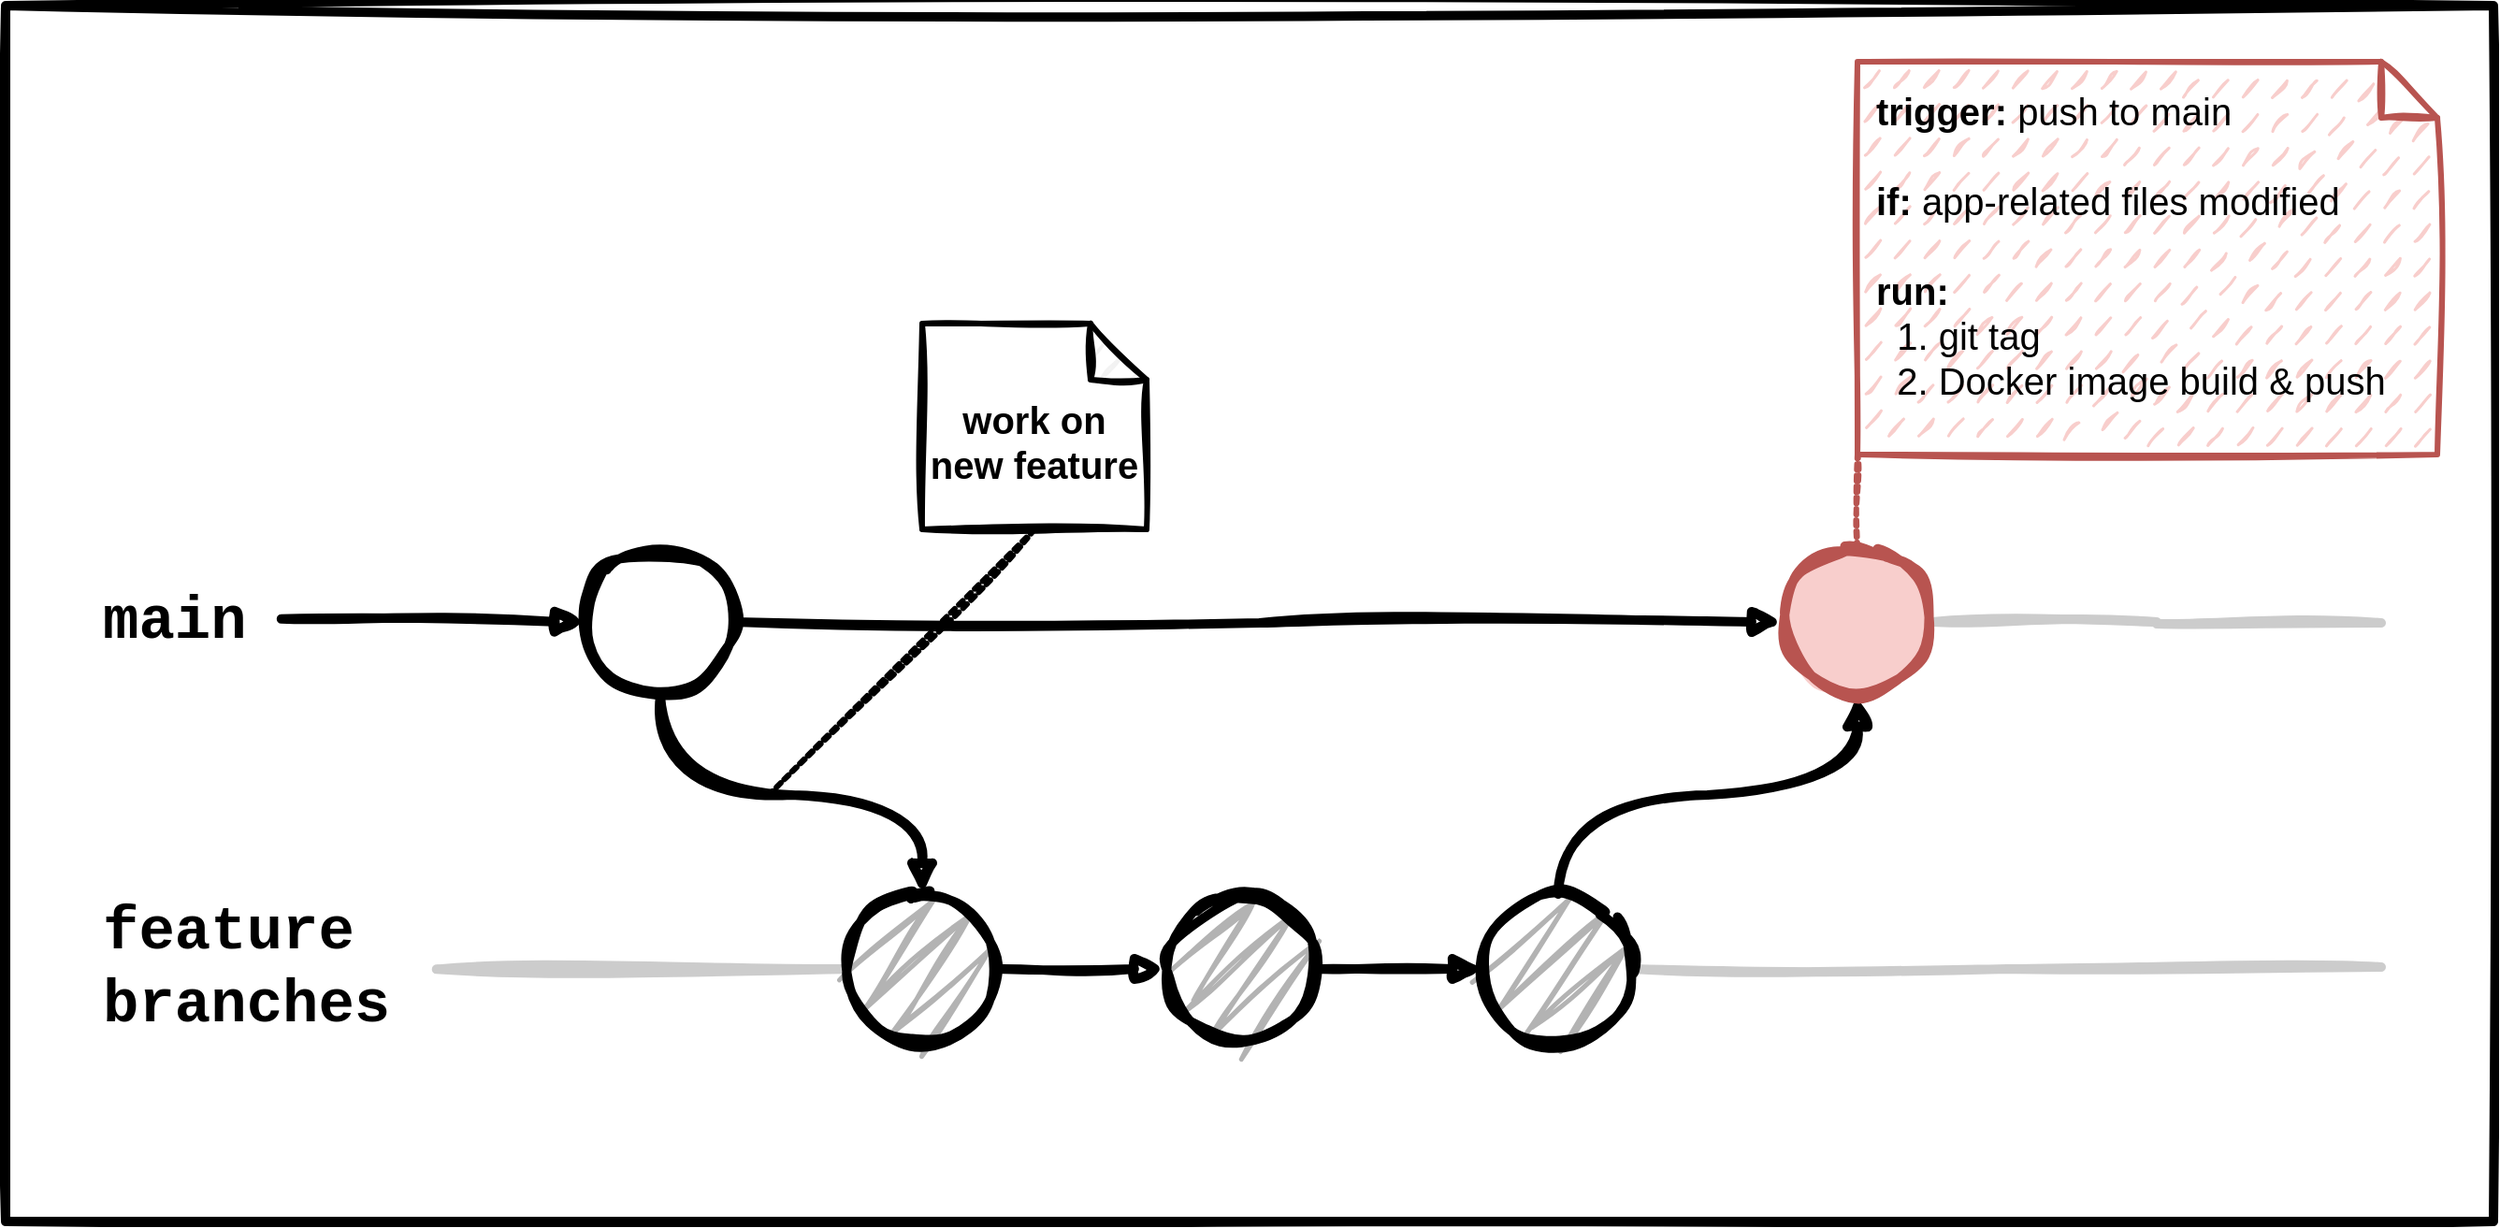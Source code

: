 <mxfile>
    <diagram id="53IQXVl9icCSp_Kw3Ib1" name="Page-1">
        <mxGraphModel dx="2740" dy="1953" grid="1" gridSize="10" guides="1" tooltips="1" connect="1" arrows="1" fold="1" page="1" pageScale="1" pageWidth="1100" pageHeight="850" math="0" shadow="0">
            <root>
                <mxCell id="0"/>
                <mxCell id="1" parent="0"/>
                <mxCell id="DcPs09MuvwvrMIkzpMma-1" value="" style="rounded=0;whiteSpace=wrap;html=1;sketch=1;curveFitting=1;jiggle=2;strokeWidth=5;" parent="1" vertex="1">
                    <mxGeometry x="-110" y="-100" width="1330" height="650" as="geometry"/>
                </mxCell>
                <mxCell id="HIq26qkVBO2vfs1bq9Pp-42" value="" style="endArrow=none;html=1;rounded=0;strokeWidth=5;endFill=0;entryX=0;entryY=0.5;entryDx=0;entryDy=0;sketch=1;curveFitting=1;jiggle=2;exitX=1.002;exitY=0.502;exitDx=0;exitDy=0;exitPerimeter=0;strokeColor=#CCCCCC;" parent="1" source="HIq26qkVBO2vfs1bq9Pp-34" target="HIq26qkVBO2vfs1bq9Pp-35" edge="1">
                    <mxGeometry width="50" height="50" relative="1" as="geometry">
                        <mxPoint x="140" y="414.29" as="sourcePoint"/>
                        <mxPoint x="330" y="415.29" as="targetPoint"/>
                    </mxGeometry>
                </mxCell>
                <mxCell id="HIq26qkVBO2vfs1bq9Pp-3" value="&lt;b&gt;&lt;font style=&quot;font-size: 32px;&quot;&gt;main&lt;/font&gt;&lt;/b&gt;" style="text;html=1;align=left;verticalAlign=middle;resizable=0;points=[];autosize=1;strokeColor=none;fillColor=none;sketch=1;curveFitting=1;jiggle=2;fontFamily=Courier New;" parent="1" vertex="1">
                    <mxGeometry x="-60" y="204.5" width="100" height="50" as="geometry"/>
                </mxCell>
                <mxCell id="HIq26qkVBO2vfs1bq9Pp-17" value="" style="endArrow=block;html=1;rounded=0;strokeWidth=5;endFill=1;exitX=0.974;exitY=0.468;exitDx=0;exitDy=0;exitPerimeter=0;entryX=0;entryY=0.5;entryDx=0;entryDy=0;sketch=1;curveFitting=1;jiggle=2;" parent="1" source="HIq26qkVBO2vfs1bq9Pp-3" edge="1">
                    <mxGeometry width="50" height="50" relative="1" as="geometry">
                        <mxPoint x="100" y="229.41" as="sourcePoint"/>
                        <mxPoint x="200.0" y="229.5" as="targetPoint"/>
                    </mxGeometry>
                </mxCell>
                <mxCell id="xTmbXcm-KiLkeivZunYo-1" style="edgeStyle=orthogonalEdgeStyle;rounded=0;orthogonalLoop=1;jettySize=auto;html=1;exitX=0.5;exitY=1;exitDx=0;exitDy=0;entryX=0.5;entryY=0;entryDx=0;entryDy=0;strokeWidth=5;endArrow=block;endFill=1;curved=1;sketch=1;curveFitting=1;jiggle=2;" parent="1" source="HIq26qkVBO2vfs1bq9Pp-2" target="HIq26qkVBO2vfs1bq9Pp-35" edge="1">
                    <mxGeometry relative="1" as="geometry"/>
                </mxCell>
                <mxCell id="HIq26qkVBO2vfs1bq9Pp-2" value="" style="ellipse;whiteSpace=wrap;html=1;aspect=fixed;strokeWidth=5;sketch=1;curveFitting=1;jiggle=2;" parent="1" vertex="1">
                    <mxGeometry x="200" y="190" width="80" height="79" as="geometry"/>
                </mxCell>
                <mxCell id="HIq26qkVBO2vfs1bq9Pp-33" style="edgeStyle=orthogonalEdgeStyle;rounded=0;orthogonalLoop=1;jettySize=auto;html=1;exitX=1;exitY=0.5;exitDx=0;exitDy=0;strokeWidth=5;endArrow=none;endFill=0;sketch=1;curveFitting=1;jiggle=2;strokeColor=#CCCCCC;" parent="1" source="HIq26qkVBO2vfs1bq9Pp-48" edge="1">
                    <mxGeometry relative="1" as="geometry">
                        <mxPoint x="1160" y="230" as="targetPoint"/>
                        <mxPoint x="1180.0" y="230" as="sourcePoint"/>
                    </mxGeometry>
                </mxCell>
                <mxCell id="HIq26qkVBO2vfs1bq9Pp-34" value="&lt;b&gt;&lt;font style=&quot;font-size: 32px;&quot;&gt;feature &lt;br&gt;branches&lt;/font&gt;&lt;/b&gt;" style="text;html=1;align=left;verticalAlign=middle;resizable=0;points=[];autosize=1;strokeColor=none;fillColor=none;sketch=1;curveFitting=1;jiggle=2;fontFamily=Courier New;" parent="1" vertex="1">
                    <mxGeometry x="-60" y="370" width="180" height="90" as="geometry"/>
                </mxCell>
                <mxCell id="HIq26qkVBO2vfs1bq9Pp-39" style="edgeStyle=orthogonalEdgeStyle;rounded=0;orthogonalLoop=1;jettySize=auto;html=1;exitX=1;exitY=0.5;exitDx=0;exitDy=0;entryX=0;entryY=0.5;entryDx=0;entryDy=0;strokeWidth=5;endArrow=block;endFill=1;sketch=1;curveFitting=1;jiggle=2;" parent="1" source="HIq26qkVBO2vfs1bq9Pp-35" target="HIq26qkVBO2vfs1bq9Pp-36" edge="1">
                    <mxGeometry relative="1" as="geometry"/>
                </mxCell>
                <mxCell id="HIq26qkVBO2vfs1bq9Pp-35" value="" style="ellipse;whiteSpace=wrap;html=1;aspect=fixed;strokeWidth=5;fillColor=#B3B3B3;sketch=1;curveFitting=1;jiggle=2;gradientColor=#FFCC99;gradientDirection=south;fillStyle=zigzag;" parent="1" vertex="1">
                    <mxGeometry x="340" y="375" width="80" height="80" as="geometry"/>
                </mxCell>
                <mxCell id="HIq26qkVBO2vfs1bq9Pp-40" style="edgeStyle=orthogonalEdgeStyle;rounded=0;orthogonalLoop=1;jettySize=auto;html=1;exitX=1;exitY=0.5;exitDx=0;exitDy=0;entryX=0;entryY=0.5;entryDx=0;entryDy=0;strokeWidth=5;endArrow=block;endFill=1;sketch=1;curveFitting=1;jiggle=2;" parent="1" source="HIq26qkVBO2vfs1bq9Pp-36" target="HIq26qkVBO2vfs1bq9Pp-37" edge="1">
                    <mxGeometry relative="1" as="geometry"/>
                </mxCell>
                <mxCell id="HIq26qkVBO2vfs1bq9Pp-36" value="" style="ellipse;whiteSpace=wrap;html=1;aspect=fixed;strokeWidth=5;fillColor=#B3B3B3;sketch=1;curveFitting=1;jiggle=2;gradientColor=#FFCC99;fillStyle=zigzag;" parent="1" vertex="1">
                    <mxGeometry x="510" y="375" width="80" height="80" as="geometry"/>
                </mxCell>
                <mxCell id="HIq26qkVBO2vfs1bq9Pp-43" style="edgeStyle=orthogonalEdgeStyle;rounded=0;orthogonalLoop=1;jettySize=auto;html=1;exitX=1;exitY=0.5;exitDx=0;exitDy=0;endArrow=none;endFill=0;strokeWidth=5;sketch=1;curveFitting=1;jiggle=2;strokeColor=#CCCCCC;" parent="1" source="HIq26qkVBO2vfs1bq9Pp-37" edge="1">
                    <mxGeometry relative="1" as="geometry">
                        <mxPoint x="1160" y="414" as="targetPoint"/>
                    </mxGeometry>
                </mxCell>
                <mxCell id="xTmbXcm-KiLkeivZunYo-3" style="edgeStyle=orthogonalEdgeStyle;rounded=0;orthogonalLoop=1;jettySize=auto;html=1;exitX=0.5;exitY=0;exitDx=0;exitDy=0;entryX=0.5;entryY=1;entryDx=0;entryDy=0;strokeWidth=5;sketch=1;curveFitting=1;jiggle=2;endArrow=block;endFill=1;curved=1;" parent="1" source="HIq26qkVBO2vfs1bq9Pp-37" target="HIq26qkVBO2vfs1bq9Pp-48" edge="1">
                    <mxGeometry relative="1" as="geometry"/>
                </mxCell>
                <mxCell id="HIq26qkVBO2vfs1bq9Pp-37" value="" style="ellipse;whiteSpace=wrap;html=1;aspect=fixed;strokeWidth=5;fillColor=#B3B3B3;sketch=1;curveFitting=1;jiggle=2;strokeColor=#000000;fillStyle=zigzag;" parent="1" vertex="1">
                    <mxGeometry x="680" y="375" width="80" height="80" as="geometry"/>
                </mxCell>
                <mxCell id="HIq26qkVBO2vfs1bq9Pp-49" value="" style="edgeStyle=orthogonalEdgeStyle;rounded=0;orthogonalLoop=1;jettySize=auto;html=1;exitX=1;exitY=0.5;exitDx=0;exitDy=0;entryX=0;entryY=0.5;entryDx=0;entryDy=0;strokeWidth=5;endArrow=block;endFill=1;sketch=1;curveFitting=1;jiggle=2;" parent="1" target="HIq26qkVBO2vfs1bq9Pp-48" edge="1">
                    <mxGeometry relative="1" as="geometry">
                        <mxPoint x="280.0" y="229.5" as="sourcePoint"/>
                        <mxPoint x="760.0" y="230" as="targetPoint"/>
                    </mxGeometry>
                </mxCell>
                <mxCell id="HIq26qkVBO2vfs1bq9Pp-59" value="&lt;p style=&quot;line-height: 120%; font-size: 20px;&quot;&gt;&lt;span style=&quot;font-size: 20px;&quot;&gt;&lt;b style=&quot;font-size: 20px;&quot;&gt;work on new feature&lt;/b&gt;&lt;/span&gt;&lt;/p&gt;" style="shape=note;whiteSpace=wrap;html=1;backgroundOutline=1;darkOpacity=0.05;strokeWidth=3;labelPosition=center;verticalLabelPosition=middle;align=center;verticalAlign=bottom;sketch=1;curveFitting=1;jiggle=2;fontSize=20;" parent="1" vertex="1">
                    <mxGeometry x="380" y="70" width="120" height="110" as="geometry"/>
                </mxCell>
                <mxCell id="HIq26qkVBO2vfs1bq9Pp-60" style="rounded=0;orthogonalLoop=1;jettySize=auto;html=1;exitX=0.5;exitY=1;exitDx=0;exitDy=0;exitPerimeter=0;endArrow=none;endFill=0;dashed=1;dashPattern=1 1;strokeWidth=3;sketch=1;curveFitting=1;jiggle=2;strokeColor=#000000;" parent="1" source="HIq26qkVBO2vfs1bq9Pp-59" edge="1">
                    <mxGeometry relative="1" as="geometry">
                        <mxPoint x="1020" y="645" as="sourcePoint"/>
                        <mxPoint x="300" y="320" as="targetPoint"/>
                    </mxGeometry>
                </mxCell>
                <mxCell id="xTmbXcm-KiLkeivZunYo-2" value="" style="endArrow=none;html=1;rounded=0;strokeWidth=5;endFill=0;sketch=1;curveFitting=1;jiggle=2;" parent="1" target="HIq26qkVBO2vfs1bq9Pp-48" edge="1">
                    <mxGeometry width="50" height="50" relative="1" as="geometry">
                        <mxPoint x="840.0" y="230.179" as="sourcePoint"/>
                        <mxPoint x="1120" y="230" as="targetPoint"/>
                    </mxGeometry>
                </mxCell>
                <mxCell id="HIq26qkVBO2vfs1bq9Pp-48" value="" style="ellipse;whiteSpace=wrap;html=1;aspect=fixed;strokeWidth=5;sketch=1;curveFitting=1;jiggle=2;fillStyle=solid;fillColor=#f8cecc;strokeColor=#b85450;" parent="1" vertex="1">
                    <mxGeometry x="840" y="190" width="80" height="79" as="geometry"/>
                </mxCell>
                <mxCell id="xTmbXcm-KiLkeivZunYo-4" value="trigger: &lt;span style=&quot;font-weight: normal;&quot;&gt;push to main&lt;/span&gt;&lt;div&gt;&lt;font color=&quot;#000000&quot;&gt;&lt;br&gt;&lt;/font&gt;&lt;div&gt;if: &lt;span style=&quot;font-weight: normal;&quot;&gt;app-related files modified&lt;/span&gt;&lt;/div&gt;&lt;div&gt;&lt;br&gt;&lt;/div&gt;&lt;div&gt;run:&lt;/div&gt;&lt;div&gt;&lt;span style=&quot;font-weight: normal;&quot;&gt;&amp;nbsp; 1. git tag&lt;/span&gt;&lt;/div&gt;&lt;div&gt;&lt;span style=&quot;font-weight: normal;&quot;&gt;&amp;nbsp; 2. Docker image build &amp;amp; push&lt;/span&gt;&lt;/div&gt;&lt;/div&gt;" style="shape=note;whiteSpace=wrap;html=1;backgroundOutline=1;darkOpacity=0.05;strokeWidth=3;labelPosition=center;verticalLabelPosition=middle;align=left;verticalAlign=top;sketch=1;curveFitting=1;jiggle=2;fontSize=20;fontStyle=1;spacingLeft=8;spacingTop=8;fillColor=#f8cecc;strokeColor=#b85450;fillStyle=dashed;" parent="1" vertex="1">
                    <mxGeometry x="880" y="-70" width="310" height="210" as="geometry"/>
                </mxCell>
                <mxCell id="xTmbXcm-KiLkeivZunYo-5" style="rounded=0;orthogonalLoop=1;jettySize=auto;html=1;endArrow=none;endFill=0;dashed=1;dashPattern=1 1;strokeWidth=3;sketch=1;curveFitting=1;jiggle=2;entryX=0;entryY=1;entryDx=0;entryDy=0;entryPerimeter=0;fillColor=#f8cecc;strokeColor=#b85450;" parent="1" target="xTmbXcm-KiLkeivZunYo-4" edge="1">
                    <mxGeometry relative="1" as="geometry">
                        <mxPoint x="880" y="190" as="sourcePoint"/>
                        <mxPoint x="970.0" y="204" as="targetPoint"/>
                    </mxGeometry>
                </mxCell>
            </root>
        </mxGraphModel>
    </diagram>
</mxfile>